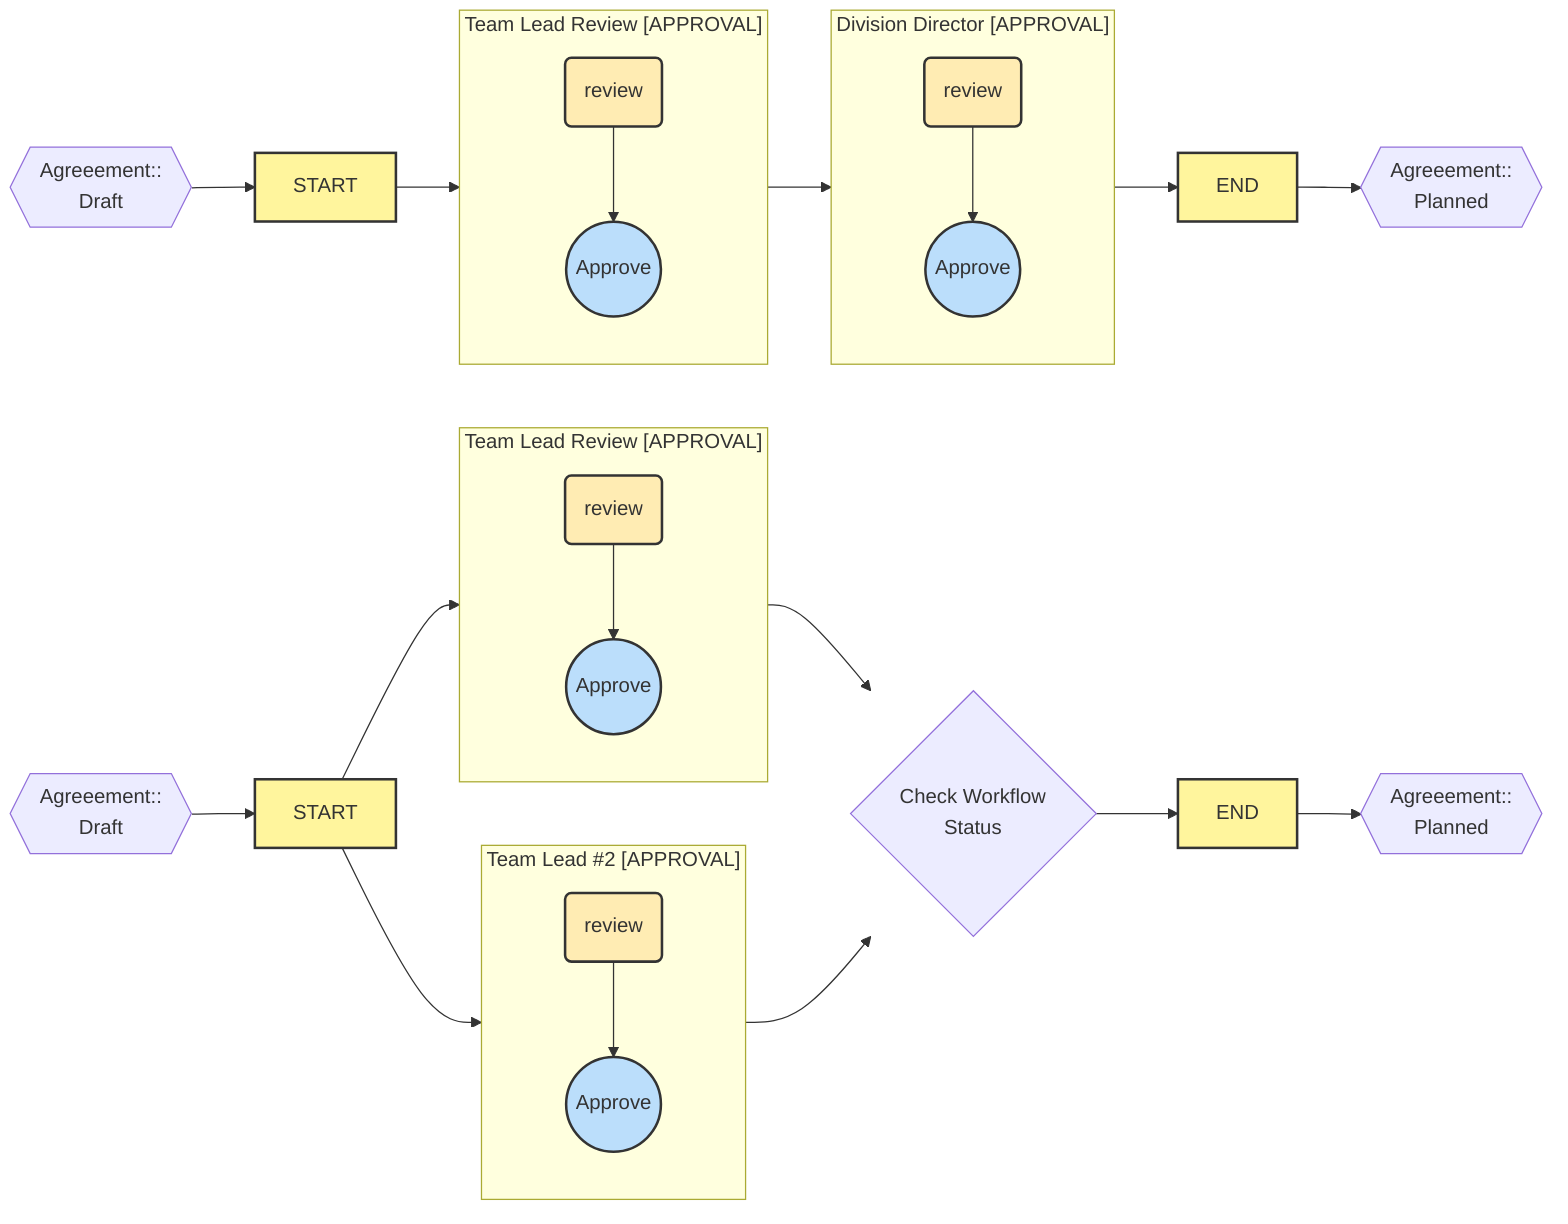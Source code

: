 flowchart LR
    %% Styles
    classDef startend fill:#FFF59D,stroke:#333,stroke-width:2px;
    classDef doc fill:#FFECB3,stroke:#333,stroke-width:2px;
    classDef validation fill:#C8E6C9,stroke:#333,stroke-width:2px;
    classDef approval fill:#BBDEFB,stroke:#333,stroke-width:2px;

    %% Sequential Steps
    Start[START]:::startend
    End[END]:::startend
    rev1(review):::doc
    rev2(review):::doc
    approval1((Approve)):::approval
    approval2((Approve)):::approval
    agreement{{Agreeement::<br/>Draft}}
    agreement2{{Agreeement::<br/>Planned}}


    %% Document Uploads
    subgraph step1 ["Team Lead Review [APPROVAL]"]
        rev1 --> approval1
    end

    %% Final Approval
    subgraph step2 ["Division Director [APPROVAL]"]
        rev2 --> approval2
    end

    agreement --> Start
    Start --> step1
    step1 --> step2
    step2 --> End
    End --> agreement2


    %% Parallel Steps
    Start2[START]:::startend
    End2[END]:::startend
    rev12(review):::doc
    rev22(review):::doc
    approval12((Approve)):::approval
    approval22((Approve)):::approval
    agreement12{{Agreeement::<br/>Draft}}
    agreement22{{Agreeement::<br/>Planned}}

    %% Document Uploads
    subgraph step12 ["Team Lead Review [APPROVAL]"]
        rev12 --> approval12
    end

    %% Final Approval
    subgraph step22 ["Team Lead #2 [APPROVAL]"]
        rev22 --> approval22
    end

    agreement12 --> Start2
    Start2 --> step12
    Start2 --> step22
    step12 --> check{Check Workflow<br/>Status}
    step22 --> check
    check --> End2
    End2 --> agreement22